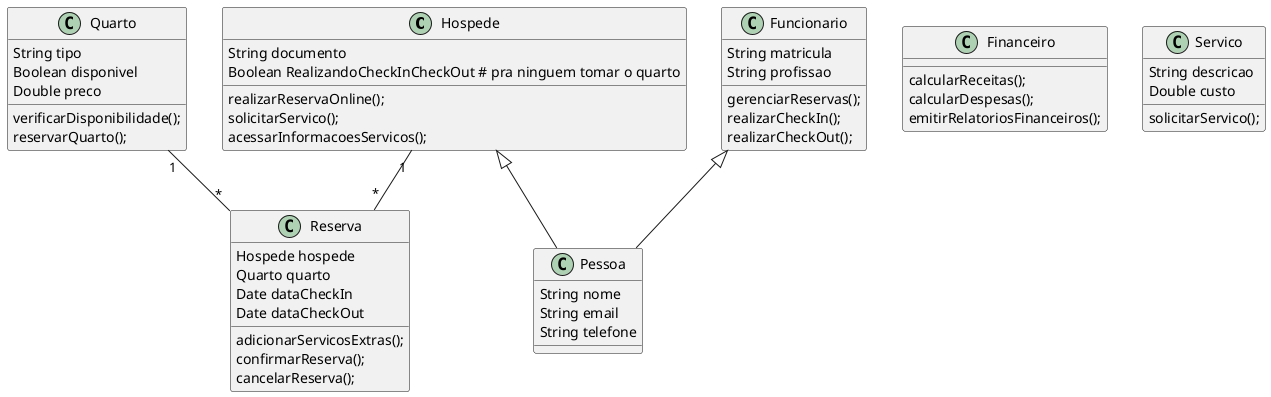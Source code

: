 @startuml

Hospede "1" -- "*" Reserva
Quarto "1" -- "*" Reserva
Funcionario <|-- Pessoa
Hospede <|-- Pessoa

Quarto : String tipo
Quarto : Boolean disponivel
Quarto : Double preco
Quarto : verificarDisponibilidade();
Quarto : reservarQuarto();

Pessoa : String nome
Pessoa : String email
Pessoa : String telefone

Hospede : String documento
Hospede : Boolean RealizandoCheckInCheckOut # pra ninguem tomar o quarto
Hospede : realizarReservaOnline();
Hospede : solicitarServico();
Hospede : acessarInformacoesServicos();

Reserva : Hospede hospede
Reserva : Quarto quarto
Reserva : Date dataCheckIn
Reserva : Date dataCheckOut
Reserva : adicionarServicosExtras();
Reserva : confirmarReserva();
Reserva : cancelarReserva();

Funcionario : String matricula
Funcionario : String profissao
Funcionario : gerenciarReservas();
Funcionario : realizarCheckIn();
Funcionario : realizarCheckOut();

Financeiro : calcularReceitas();
Financeiro : calcularDespesas();
Financeiro : emitirRelatoriosFinanceiros();

Servico : String descricao
Servico : Double custo
Servico : solicitarServico();

@enduml
